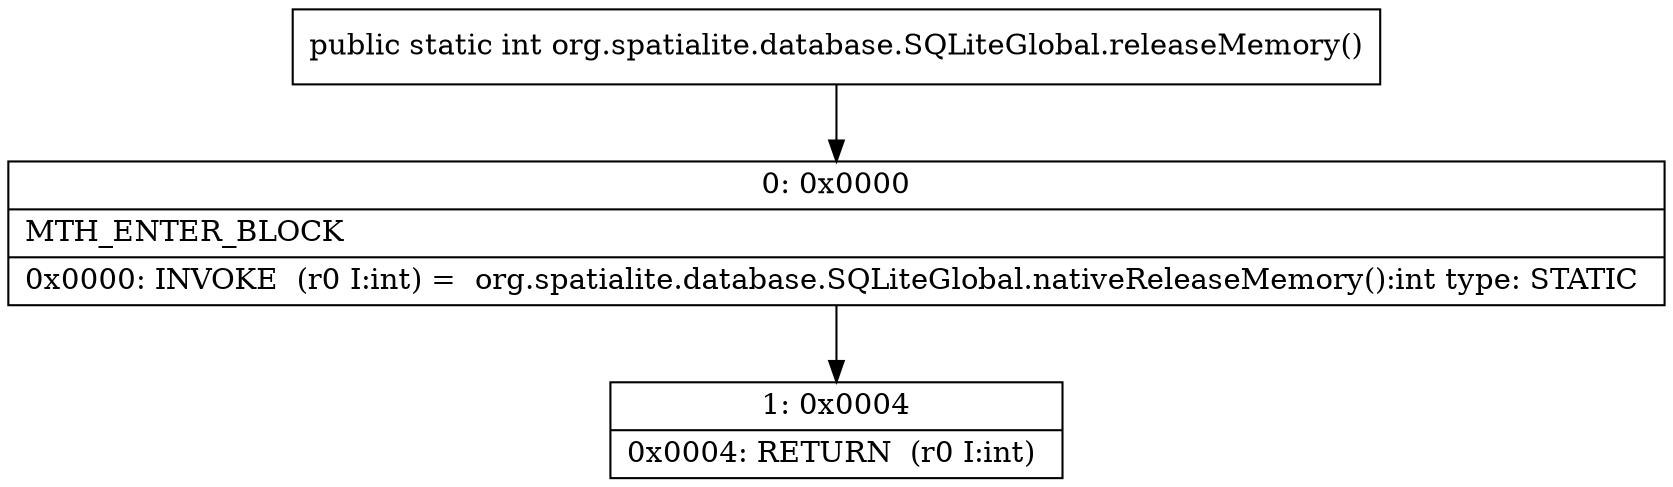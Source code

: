 digraph "CFG fororg.spatialite.database.SQLiteGlobal.releaseMemory()I" {
Node_0 [shape=record,label="{0\:\ 0x0000|MTH_ENTER_BLOCK\l|0x0000: INVOKE  (r0 I:int) =  org.spatialite.database.SQLiteGlobal.nativeReleaseMemory():int type: STATIC \l}"];
Node_1 [shape=record,label="{1\:\ 0x0004|0x0004: RETURN  (r0 I:int) \l}"];
MethodNode[shape=record,label="{public static int org.spatialite.database.SQLiteGlobal.releaseMemory() }"];
MethodNode -> Node_0;
Node_0 -> Node_1;
}

